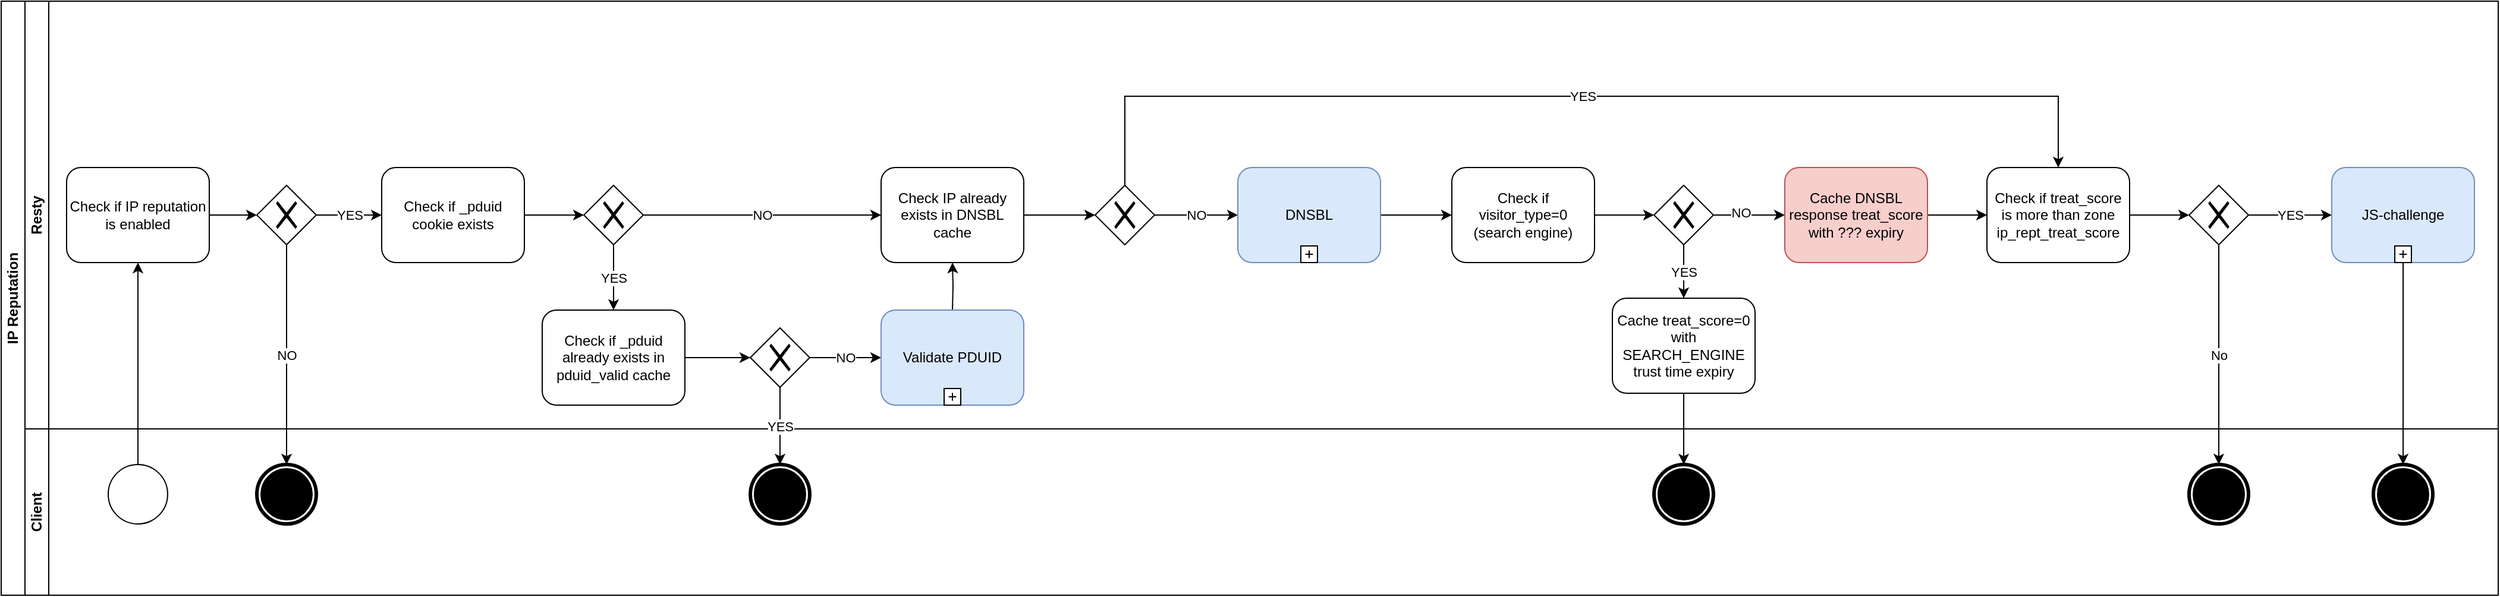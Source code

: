 <mxfile version="14.4.7" type="github" pages="4">
  <diagram id="FM04whXNcfyG1jP_JYNI" name="Main">
    <mxGraphModel dx="2942" dy="1130" grid="1" gridSize="10" guides="1" tooltips="1" connect="1" arrows="1" fold="1" page="1" pageScale="1" pageWidth="850" pageHeight="1100" background="none" math="0" shadow="0">
      <root>
        <mxCell id="0" />
        <mxCell id="1" parent="0" />
        <mxCell id="Lnknif8dTfj-DUFB5nNW-5" value="IP Reputation" style="swimlane;html=1;childLayout=stackLayout;resizeParent=1;resizeParentMax=0;horizontal=0;startSize=20;horizontalStack=0;fontFamily=Helvetica;labelBorderColor=none;labelBackgroundColor=none;whiteSpace=wrap;" parent="1" vertex="1">
          <mxGeometry x="580" y="300" width="2100" height="500" as="geometry" />
        </mxCell>
        <mxCell id="Lnknif8dTfj-DUFB5nNW-11" style="edgeStyle=orthogonalEdgeStyle;rounded=0;orthogonalLoop=1;jettySize=auto;html=1;fontFamily=Helvetica;labelBorderColor=none;labelBackgroundColor=none;" parent="Lnknif8dTfj-DUFB5nNW-5" source="Lnknif8dTfj-DUFB5nNW-9" target="Lnknif8dTfj-DUFB5nNW-10" edge="1">
          <mxGeometry relative="1" as="geometry" />
        </mxCell>
        <mxCell id="Lnknif8dTfj-DUFB5nNW-67" style="edgeStyle=orthogonalEdgeStyle;rounded=0;orthogonalLoop=1;jettySize=auto;html=1;fontFamily=Helvetica;labelBorderColor=none;labelBackgroundColor=none;" parent="Lnknif8dTfj-DUFB5nNW-5" source="Lnknif8dTfj-DUFB5nNW-64" target="Lnknif8dTfj-DUFB5nNW-66" edge="1">
          <mxGeometry relative="1" as="geometry" />
        </mxCell>
        <mxCell id="3L-Kfm5Q9SkvJ-fsHLHz-5" value="No" style="edgeStyle=orthogonalEdgeStyle;rounded=0;orthogonalLoop=1;jettySize=auto;html=1;" parent="Lnknif8dTfj-DUFB5nNW-5" source="3L-Kfm5Q9SkvJ-fsHLHz-2" target="3L-Kfm5Q9SkvJ-fsHLHz-4" edge="1">
          <mxGeometry relative="1" as="geometry" />
        </mxCell>
        <mxCell id="3L-Kfm5Q9SkvJ-fsHLHz-42" style="edgeStyle=orthogonalEdgeStyle;rounded=0;orthogonalLoop=1;jettySize=auto;html=1;" parent="Lnknif8dTfj-DUFB5nNW-5" source="_LtZH-9DGDJM8aVILOaV-12" target="3L-Kfm5Q9SkvJ-fsHLHz-41" edge="1">
          <mxGeometry relative="1" as="geometry">
            <mxPoint x="2025" y="220" as="sourcePoint" />
          </mxGeometry>
        </mxCell>
        <mxCell id="Lnknif8dTfj-DUFB5nNW-7" value="Resty" style="swimlane;html=1;startSize=20;horizontal=0;fontFamily=Helvetica;labelBorderColor=none;labelBackgroundColor=none;whiteSpace=wrap;" parent="Lnknif8dTfj-DUFB5nNW-5" vertex="1">
          <mxGeometry x="20" width="2080" height="360" as="geometry" />
        </mxCell>
        <mxCell id="Lnknif8dTfj-DUFB5nNW-13" style="edgeStyle=orthogonalEdgeStyle;rounded=0;orthogonalLoop=1;jettySize=auto;html=1;fontFamily=Helvetica;labelBorderColor=none;labelBackgroundColor=none;" parent="Lnknif8dTfj-DUFB5nNW-7" source="Lnknif8dTfj-DUFB5nNW-10" target="Lnknif8dTfj-DUFB5nNW-12" edge="1">
          <mxGeometry relative="1" as="geometry" />
        </mxCell>
        <mxCell id="Lnknif8dTfj-DUFB5nNW-10" value="Check if IP reputation is enabled " style="shape=ext;rounded=1;html=1;fontFamily=Helvetica;labelBorderColor=none;labelBackgroundColor=none;whiteSpace=wrap;" parent="Lnknif8dTfj-DUFB5nNW-7" vertex="1">
          <mxGeometry x="35" y="140" width="120" height="80" as="geometry" />
        </mxCell>
        <mxCell id="3L-Kfm5Q9SkvJ-fsHLHz-19" value="YES" style="edgeStyle=orthogonalEdgeStyle;rounded=0;orthogonalLoop=1;jettySize=auto;html=1;" parent="Lnknif8dTfj-DUFB5nNW-7" source="Lnknif8dTfj-DUFB5nNW-12" target="3L-Kfm5Q9SkvJ-fsHLHz-18" edge="1">
          <mxGeometry relative="1" as="geometry" />
        </mxCell>
        <mxCell id="Lnknif8dTfj-DUFB5nNW-12" value="" style="shape=mxgraph.bpmn.shape;html=1;verticalLabelPosition=bottom;labelBackgroundColor=none;verticalAlign=top;align=center;perimeter=rhombusPerimeter;background=gateway;outlineConnect=0;outline=none;symbol=exclusiveGw;fontFamily=Helvetica;labelBorderColor=none;whiteSpace=wrap;" parent="Lnknif8dTfj-DUFB5nNW-7" vertex="1">
          <mxGeometry x="195" y="155" width="50" height="50" as="geometry" />
        </mxCell>
        <mxCell id="Lnknif8dTfj-DUFB5nNW-82" style="edgeStyle=orthogonalEdgeStyle;rounded=0;orthogonalLoop=1;jettySize=auto;html=1;labelBackgroundColor=none;fontFamily=Helvetica;" parent="Lnknif8dTfj-DUFB5nNW-7" source="Lnknif8dTfj-DUFB5nNW-17" target="Lnknif8dTfj-DUFB5nNW-81" edge="1">
          <mxGeometry relative="1" as="geometry" />
        </mxCell>
        <mxCell id="Lnknif8dTfj-DUFB5nNW-17" value="Check IP already exists in DNSBL cache" style="shape=ext;rounded=1;html=1;fontFamily=Helvetica;labelBorderColor=none;labelBackgroundColor=none;whiteSpace=wrap;" parent="Lnknif8dTfj-DUFB5nNW-7" vertex="1">
          <mxGeometry x="720" y="140" width="120" height="80" as="geometry" />
        </mxCell>
        <mxCell id="Lnknif8dTfj-DUFB5nNW-62" style="edgeStyle=orthogonalEdgeStyle;rounded=0;orthogonalLoop=1;jettySize=auto;html=1;fontFamily=Helvetica;labelBorderColor=none;labelBackgroundColor=none;" parent="Lnknif8dTfj-DUFB5nNW-7" source="Lnknif8dTfj-DUFB5nNW-42" target="Lnknif8dTfj-DUFB5nNW-61" edge="1">
          <mxGeometry relative="1" as="geometry" />
        </mxCell>
        <mxCell id="Lnknif8dTfj-DUFB5nNW-42" value="Check if visitor_type=0&lt;br&gt;(search engine)" style="shape=ext;rounded=1;html=1;fontFamily=Helvetica;labelBorderColor=none;labelBackgroundColor=none;whiteSpace=wrap;" parent="Lnknif8dTfj-DUFB5nNW-7" vertex="1">
          <mxGeometry x="1200" y="140" width="120" height="80" as="geometry" />
        </mxCell>
        <mxCell id="Lnknif8dTfj-DUFB5nNW-74" style="edgeStyle=orthogonalEdgeStyle;rounded=0;orthogonalLoop=1;jettySize=auto;html=1;fontFamily=Helvetica;labelBorderColor=none;labelBackgroundColor=none;" parent="Lnknif8dTfj-DUFB5nNW-7" source="Lnknif8dTfj-DUFB5nNW-48" target="Lnknif8dTfj-DUFB5nNW-73" edge="1">
          <mxGeometry relative="1" as="geometry" />
        </mxCell>
        <mxCell id="Lnknif8dTfj-DUFB5nNW-48" value="Cache DNSBL response treat_score with ??? expiry" style="shape=ext;rounded=1;html=1;fontFamily=Helvetica;labelBorderColor=none;labelBackgroundColor=none;whiteSpace=wrap;fillColor=#f8cecc;strokeColor=#b85450;" parent="Lnknif8dTfj-DUFB5nNW-7" vertex="1">
          <mxGeometry x="1480" y="140" width="120" height="80" as="geometry" />
        </mxCell>
        <mxCell id="Lnknif8dTfj-DUFB5nNW-96" style="edgeStyle=orthogonalEdgeStyle;rounded=0;orthogonalLoop=1;jettySize=auto;html=1;labelBackgroundColor=none;fontFamily=Helvetica;" parent="Lnknif8dTfj-DUFB5nNW-7" source="Lnknif8dTfj-DUFB5nNW-61" target="Lnknif8dTfj-DUFB5nNW-48" edge="1">
          <mxGeometry relative="1" as="geometry">
            <mxPoint x="1480" y="180" as="targetPoint" />
          </mxGeometry>
        </mxCell>
        <mxCell id="Lnknif8dTfj-DUFB5nNW-97" value="NO" style="edgeLabel;html=1;align=center;verticalAlign=middle;resizable=0;points=[];fontFamily=Helvetica;" parent="Lnknif8dTfj-DUFB5nNW-96" vertex="1" connectable="0">
          <mxGeometry x="-0.249" y="2" relative="1" as="geometry">
            <mxPoint as="offset" />
          </mxGeometry>
        </mxCell>
        <mxCell id="_LtZH-9DGDJM8aVILOaV-4" value="YES" style="edgeStyle=orthogonalEdgeStyle;rounded=0;orthogonalLoop=1;jettySize=auto;html=1;" parent="Lnknif8dTfj-DUFB5nNW-7" source="Lnknif8dTfj-DUFB5nNW-61" target="Lnknif8dTfj-DUFB5nNW-64" edge="1">
          <mxGeometry relative="1" as="geometry" />
        </mxCell>
        <mxCell id="Lnknif8dTfj-DUFB5nNW-61" value="" style="shape=mxgraph.bpmn.shape;html=1;verticalLabelPosition=bottom;labelBackgroundColor=none;verticalAlign=top;align=center;perimeter=rhombusPerimeter;background=gateway;outlineConnect=0;outline=none;symbol=exclusiveGw;fontFamily=Helvetica;labelBorderColor=none;whiteSpace=wrap;" parent="Lnknif8dTfj-DUFB5nNW-7" vertex="1">
          <mxGeometry x="1370" y="155" width="50" height="50" as="geometry" />
        </mxCell>
        <mxCell id="Lnknif8dTfj-DUFB5nNW-64" value="Cache treat_score=0 with SEARCH_ENGINE trust time expiry " style="shape=ext;rounded=1;html=1;fontFamily=Helvetica;labelBorderColor=none;labelBackgroundColor=none;whiteSpace=wrap;" parent="Lnknif8dTfj-DUFB5nNW-7" vertex="1">
          <mxGeometry x="1335" y="250" width="120" height="80" as="geometry" />
        </mxCell>
        <mxCell id="3L-Kfm5Q9SkvJ-fsHLHz-3" style="edgeStyle=orthogonalEdgeStyle;rounded=0;orthogonalLoop=1;jettySize=auto;html=1;" parent="Lnknif8dTfj-DUFB5nNW-7" source="Lnknif8dTfj-DUFB5nNW-73" target="3L-Kfm5Q9SkvJ-fsHLHz-2" edge="1">
          <mxGeometry relative="1" as="geometry" />
        </mxCell>
        <mxCell id="Lnknif8dTfj-DUFB5nNW-73" value="Check if treat_score is more than zone ip_rept_treat_score" style="shape=ext;rounded=1;html=1;fontFamily=Helvetica;labelBorderColor=none;labelBackgroundColor=none;whiteSpace=wrap;" parent="Lnknif8dTfj-DUFB5nNW-7" vertex="1">
          <mxGeometry x="1650" y="140" width="120" height="80" as="geometry" />
        </mxCell>
        <mxCell id="_LtZH-9DGDJM8aVILOaV-2" value="NO" style="edgeStyle=orthogonalEdgeStyle;rounded=0;orthogonalLoop=1;jettySize=auto;html=1;" parent="Lnknif8dTfj-DUFB5nNW-7" source="Lnknif8dTfj-DUFB5nNW-81" target="_LtZH-9DGDJM8aVILOaV-9" edge="1">
          <mxGeometry relative="1" as="geometry">
            <mxPoint x="1020.0" y="180" as="targetPoint" />
          </mxGeometry>
        </mxCell>
        <mxCell id="Lnknif8dTfj-DUFB5nNW-81" value="" style="shape=mxgraph.bpmn.shape;html=1;verticalLabelPosition=bottom;labelBackgroundColor=#ffffff;verticalAlign=top;align=center;perimeter=rhombusPerimeter;background=gateway;outlineConnect=0;outline=none;symbol=exclusiveGw;fontFamily=Helvetica;" parent="Lnknif8dTfj-DUFB5nNW-7" vertex="1">
          <mxGeometry x="900" y="155" width="50" height="50" as="geometry" />
        </mxCell>
        <mxCell id="3L-Kfm5Q9SkvJ-fsHLHz-9" value="YES" style="edgeStyle=orthogonalEdgeStyle;rounded=0;orthogonalLoop=1;jettySize=auto;html=1;" parent="Lnknif8dTfj-DUFB5nNW-7" source="3L-Kfm5Q9SkvJ-fsHLHz-2" target="_LtZH-9DGDJM8aVILOaV-12" edge="1">
          <mxGeometry relative="1" as="geometry">
            <mxPoint x="1945" y="180" as="targetPoint" />
          </mxGeometry>
        </mxCell>
        <mxCell id="3L-Kfm5Q9SkvJ-fsHLHz-2" value="" style="shape=mxgraph.bpmn.shape;html=1;verticalLabelPosition=bottom;labelBackgroundColor=#ffffff;verticalAlign=top;align=center;perimeter=rhombusPerimeter;background=gateway;outlineConnect=0;outline=none;symbol=exclusiveGw;" parent="Lnknif8dTfj-DUFB5nNW-7" vertex="1">
          <mxGeometry x="1820" y="155" width="50" height="50" as="geometry" />
        </mxCell>
        <mxCell id="8DBAYRj4Cgo4CYcVGYf4-1" style="edgeStyle=orthogonalEdgeStyle;rounded=0;orthogonalLoop=1;jettySize=auto;html=1;" parent="Lnknif8dTfj-DUFB5nNW-7" target="Lnknif8dTfj-DUFB5nNW-17" edge="1">
          <mxGeometry relative="1" as="geometry">
            <mxPoint x="780" y="260" as="sourcePoint" />
          </mxGeometry>
        </mxCell>
        <mxCell id="3L-Kfm5Q9SkvJ-fsHLHz-22" style="edgeStyle=orthogonalEdgeStyle;rounded=0;orthogonalLoop=1;jettySize=auto;html=1;" parent="Lnknif8dTfj-DUFB5nNW-7" source="3L-Kfm5Q9SkvJ-fsHLHz-18" target="3L-Kfm5Q9SkvJ-fsHLHz-21" edge="1">
          <mxGeometry relative="1" as="geometry" />
        </mxCell>
        <mxCell id="3L-Kfm5Q9SkvJ-fsHLHz-18" value="Check if _pduid cookie exists" style="shape=ext;rounded=1;html=1;fontFamily=Helvetica;labelBorderColor=none;labelBackgroundColor=none;whiteSpace=wrap;" parent="Lnknif8dTfj-DUFB5nNW-7" vertex="1">
          <mxGeometry x="300" y="140" width="120" height="80" as="geometry" />
        </mxCell>
        <mxCell id="3L-Kfm5Q9SkvJ-fsHLHz-27" value="YES" style="edgeStyle=orthogonalEdgeStyle;rounded=0;orthogonalLoop=1;jettySize=auto;html=1;" parent="Lnknif8dTfj-DUFB5nNW-7" source="3L-Kfm5Q9SkvJ-fsHLHz-21" target="3L-Kfm5Q9SkvJ-fsHLHz-26" edge="1">
          <mxGeometry relative="1" as="geometry" />
        </mxCell>
        <mxCell id="3L-Kfm5Q9SkvJ-fsHLHz-36" value="NO" style="edgeStyle=orthogonalEdgeStyle;rounded=0;orthogonalLoop=1;jettySize=auto;html=1;" parent="Lnknif8dTfj-DUFB5nNW-7" source="3L-Kfm5Q9SkvJ-fsHLHz-21" target="Lnknif8dTfj-DUFB5nNW-17" edge="1">
          <mxGeometry relative="1" as="geometry" />
        </mxCell>
        <mxCell id="3L-Kfm5Q9SkvJ-fsHLHz-21" value="" style="shape=mxgraph.bpmn.shape;html=1;verticalLabelPosition=bottom;labelBackgroundColor=#ffffff;verticalAlign=top;align=center;perimeter=rhombusPerimeter;background=gateway;outlineConnect=0;outline=none;symbol=exclusiveGw;" parent="Lnknif8dTfj-DUFB5nNW-7" vertex="1">
          <mxGeometry x="470" y="155" width="50" height="50" as="geometry" />
        </mxCell>
        <mxCell id="3L-Kfm5Q9SkvJ-fsHLHz-30" style="edgeStyle=orthogonalEdgeStyle;rounded=0;orthogonalLoop=1;jettySize=auto;html=1;" parent="Lnknif8dTfj-DUFB5nNW-7" source="3L-Kfm5Q9SkvJ-fsHLHz-26" target="3L-Kfm5Q9SkvJ-fsHLHz-29" edge="1">
          <mxGeometry relative="1" as="geometry" />
        </mxCell>
        <mxCell id="3L-Kfm5Q9SkvJ-fsHLHz-26" value="Check if _pduid already exists in pduid_valid cache" style="shape=ext;rounded=1;html=1;fontFamily=Helvetica;labelBorderColor=none;labelBackgroundColor=none;whiteSpace=wrap;" parent="Lnknif8dTfj-DUFB5nNW-7" vertex="1">
          <mxGeometry x="435" y="260" width="120" height="80" as="geometry" />
        </mxCell>
        <mxCell id="3L-Kfm5Q9SkvJ-fsHLHz-35" value="NO" style="edgeStyle=orthogonalEdgeStyle;rounded=0;orthogonalLoop=1;jettySize=auto;html=1;" parent="Lnknif8dTfj-DUFB5nNW-7" source="3L-Kfm5Q9SkvJ-fsHLHz-29" target="8DBAYRj4Cgo4CYcVGYf4-5" edge="1">
          <mxGeometry relative="1" as="geometry">
            <mxPoint x="720" y="300" as="targetPoint" />
          </mxGeometry>
        </mxCell>
        <mxCell id="3L-Kfm5Q9SkvJ-fsHLHz-29" value="" style="shape=mxgraph.bpmn.shape;html=1;verticalLabelPosition=bottom;labelBackgroundColor=#ffffff;verticalAlign=top;align=center;perimeter=rhombusPerimeter;background=gateway;outlineConnect=0;outline=none;symbol=exclusiveGw;" parent="Lnknif8dTfj-DUFB5nNW-7" vertex="1">
          <mxGeometry x="610" y="275" width="50" height="50" as="geometry" />
        </mxCell>
        <mxCell id="_LtZH-9DGDJM8aVILOaV-7" value="YES" style="edgeStyle=orthogonalEdgeStyle;rounded=0;orthogonalLoop=1;jettySize=auto;html=1;entryX=0.5;entryY=0;entryDx=0;entryDy=0;" parent="Lnknif8dTfj-DUFB5nNW-7" source="Lnknif8dTfj-DUFB5nNW-81" target="Lnknif8dTfj-DUFB5nNW-73" edge="1">
          <mxGeometry relative="1" as="geometry">
            <mxPoint x="925.0" y="30" as="targetPoint" />
            <Array as="points">
              <mxPoint x="925" y="80" />
              <mxPoint x="1710" y="80" />
            </Array>
          </mxGeometry>
        </mxCell>
        <mxCell id="_LtZH-9DGDJM8aVILOaV-11" style="edgeStyle=orthogonalEdgeStyle;rounded=0;orthogonalLoop=1;jettySize=auto;html=1;" parent="Lnknif8dTfj-DUFB5nNW-7" source="_LtZH-9DGDJM8aVILOaV-9" target="Lnknif8dTfj-DUFB5nNW-42" edge="1">
          <mxGeometry relative="1" as="geometry" />
        </mxCell>
        <UserObject label="DNSBL" link="data:page/id,mE-E8nr-e-uLJXLUWdjC" id="_LtZH-9DGDJM8aVILOaV-9">
          <mxCell style="html=1;whiteSpace=wrap;rounded=1;dropTarget=0;fillColor=#dae8fc;strokeColor=#6c8ebf;" parent="Lnknif8dTfj-DUFB5nNW-7" vertex="1">
            <mxGeometry x="1020" y="140" width="120" height="80" as="geometry" />
          </mxCell>
        </UserObject>
        <mxCell id="_LtZH-9DGDJM8aVILOaV-10" value="" style="html=1;shape=plus;outlineConnect=0;" parent="_LtZH-9DGDJM8aVILOaV-9" vertex="1">
          <mxGeometry x="0.5" y="1" width="14" height="14" relative="1" as="geometry">
            <mxPoint x="-7" y="-14" as="offset" />
          </mxGeometry>
        </mxCell>
        <UserObject label="JS-challenge" link="data:page/id,acCZPXggkSWonKdyifNn" id="_LtZH-9DGDJM8aVILOaV-12">
          <mxCell style="html=1;whiteSpace=wrap;rounded=1;dropTarget=0;fillColor=#dae8fc;strokeColor=#6c8ebf;" parent="Lnknif8dTfj-DUFB5nNW-7" vertex="1">
            <mxGeometry x="1940" y="140" width="120" height="80" as="geometry" />
          </mxCell>
        </UserObject>
        <mxCell id="_LtZH-9DGDJM8aVILOaV-13" value="" style="html=1;shape=plus;outlineConnect=0;" parent="_LtZH-9DGDJM8aVILOaV-12" vertex="1">
          <mxGeometry x="0.5" y="1" width="14" height="14" relative="1" as="geometry">
            <mxPoint x="-7" y="-14" as="offset" />
          </mxGeometry>
        </mxCell>
        <UserObject label="Validate PDUID" link="data:page/id,QjvDUsxRnpU2SDRxm_fl" id="8DBAYRj4Cgo4CYcVGYf4-5">
          <mxCell style="html=1;whiteSpace=wrap;rounded=1;dropTarget=0;fillColor=#dae8fc;strokeColor=#6c8ebf;" parent="Lnknif8dTfj-DUFB5nNW-7" vertex="1">
            <mxGeometry x="720" y="260" width="120" height="80" as="geometry" />
          </mxCell>
        </UserObject>
        <mxCell id="8DBAYRj4Cgo4CYcVGYf4-6" value="" style="html=1;shape=plus;outlineConnect=0;" parent="8DBAYRj4Cgo4CYcVGYf4-5" vertex="1">
          <mxGeometry x="0.5" y="1" width="14" height="14" relative="1" as="geometry">
            <mxPoint x="-7" y="-14" as="offset" />
          </mxGeometry>
        </mxCell>
        <mxCell id="Lnknif8dTfj-DUFB5nNW-8" value="Client" style="swimlane;html=1;startSize=20;horizontal=0;fontFamily=Helvetica;labelBorderColor=none;labelBackgroundColor=none;whiteSpace=wrap;" parent="Lnknif8dTfj-DUFB5nNW-5" vertex="1">
          <mxGeometry x="20" y="360" width="2080" height="140" as="geometry" />
        </mxCell>
        <mxCell id="Lnknif8dTfj-DUFB5nNW-9" value="" style="shape=mxgraph.bpmn.shape;html=1;verticalLabelPosition=bottom;labelBackgroundColor=none;verticalAlign=top;align=center;perimeter=ellipsePerimeter;outlineConnect=0;outline=standard;symbol=general;fontFamily=Helvetica;labelBorderColor=none;whiteSpace=wrap;" parent="Lnknif8dTfj-DUFB5nNW-8" vertex="1">
          <mxGeometry x="70" y="30" width="50" height="50" as="geometry" />
        </mxCell>
        <mxCell id="Lnknif8dTfj-DUFB5nNW-14" value="" style="shape=mxgraph.bpmn.shape;html=1;verticalLabelPosition=bottom;labelBackgroundColor=none;verticalAlign=top;align=center;perimeter=ellipsePerimeter;outlineConnect=0;outline=end;symbol=terminate;fontFamily=Helvetica;labelBorderColor=none;whiteSpace=wrap;" parent="Lnknif8dTfj-DUFB5nNW-8" vertex="1">
          <mxGeometry x="195" y="30" width="50" height="50" as="geometry" />
        </mxCell>
        <mxCell id="Lnknif8dTfj-DUFB5nNW-66" value="" style="shape=mxgraph.bpmn.shape;html=1;verticalLabelPosition=bottom;labelBackgroundColor=none;verticalAlign=top;align=center;perimeter=ellipsePerimeter;outlineConnect=0;outline=end;symbol=terminate;fontFamily=Helvetica;labelBorderColor=none;whiteSpace=wrap;" parent="Lnknif8dTfj-DUFB5nNW-8" vertex="1">
          <mxGeometry x="1370" y="30" width="50" height="50" as="geometry" />
        </mxCell>
        <mxCell id="3L-Kfm5Q9SkvJ-fsHLHz-4" value="" style="shape=mxgraph.bpmn.shape;html=1;verticalLabelPosition=bottom;labelBackgroundColor=none;verticalAlign=top;align=center;perimeter=ellipsePerimeter;outlineConnect=0;outline=end;symbol=terminate;fontFamily=Helvetica;labelBorderColor=none;whiteSpace=wrap;" parent="Lnknif8dTfj-DUFB5nNW-8" vertex="1">
          <mxGeometry x="1820" y="30" width="50" height="50" as="geometry" />
        </mxCell>
        <mxCell id="3L-Kfm5Q9SkvJ-fsHLHz-32" value="" style="shape=mxgraph.bpmn.shape;html=1;verticalLabelPosition=bottom;labelBackgroundColor=none;verticalAlign=top;align=center;perimeter=ellipsePerimeter;outlineConnect=0;outline=end;symbol=terminate;fontFamily=Helvetica;labelBorderColor=none;whiteSpace=wrap;" parent="Lnknif8dTfj-DUFB5nNW-8" vertex="1">
          <mxGeometry x="610" y="30" width="50" height="50" as="geometry" />
        </mxCell>
        <mxCell id="3L-Kfm5Q9SkvJ-fsHLHz-41" value="" style="shape=mxgraph.bpmn.shape;html=1;verticalLabelPosition=bottom;labelBackgroundColor=none;verticalAlign=top;align=center;perimeter=ellipsePerimeter;outlineConnect=0;outline=end;symbol=terminate;fontFamily=Helvetica;labelBorderColor=none;whiteSpace=wrap;" parent="Lnknif8dTfj-DUFB5nNW-8" vertex="1">
          <mxGeometry x="1975" y="30" width="50" height="50" as="geometry" />
        </mxCell>
        <mxCell id="Lnknif8dTfj-DUFB5nNW-57" style="edgeStyle=orthogonalEdgeStyle;rounded=0;orthogonalLoop=1;jettySize=auto;html=1;fontFamily=Helvetica;labelBorderColor=none;labelBackgroundColor=none;" parent="Lnknif8dTfj-DUFB5nNW-5" edge="1">
          <mxGeometry relative="1" as="geometry">
            <mxPoint x="1165" y="450" as="sourcePoint" />
          </mxGeometry>
        </mxCell>
        <mxCell id="3L-Kfm5Q9SkvJ-fsHLHz-34" value="YES" style="edgeStyle=orthogonalEdgeStyle;rounded=0;orthogonalLoop=1;jettySize=auto;html=1;" parent="Lnknif8dTfj-DUFB5nNW-5" source="3L-Kfm5Q9SkvJ-fsHLHz-29" target="3L-Kfm5Q9SkvJ-fsHLHz-32" edge="1">
          <mxGeometry relative="1" as="geometry" />
        </mxCell>
        <mxCell id="_LtZH-9DGDJM8aVILOaV-8" value="NO" style="edgeStyle=orthogonalEdgeStyle;rounded=0;orthogonalLoop=1;jettySize=auto;html=1;" parent="Lnknif8dTfj-DUFB5nNW-5" source="Lnknif8dTfj-DUFB5nNW-12" target="Lnknif8dTfj-DUFB5nNW-14" edge="1">
          <mxGeometry relative="1" as="geometry" />
        </mxCell>
      </root>
    </mxGraphModel>
  </diagram>
  <diagram id="mE-E8nr-e-uLJXLUWdjC" name="DNSBL">
    <mxGraphModel dx="3461" dy="1329" grid="1" gridSize="10" guides="1" tooltips="1" connect="1" arrows="1" fold="1" page="1" pageScale="1" pageWidth="1169" pageHeight="827" math="0" shadow="0">
      <root>
        <mxCell id="FL4qtChPir1x1vCs4IFo-0" />
        <mxCell id="FL4qtChPir1x1vCs4IFo-1" parent="FL4qtChPir1x1vCs4IFo-0" />
        <mxCell id="-1qGa8jCj9bo05T3ZsCk-0" value="DNSBL" style="swimlane;html=1;childLayout=stackLayout;resizeParent=1;resizeParentMax=0;horizontal=0;startSize=20;horizontalStack=0;" vertex="1" parent="FL4qtChPir1x1vCs4IFo-1">
          <mxGeometry x="104" y="293" width="960" height="240" as="geometry" />
        </mxCell>
        <mxCell id="-1qGa8jCj9bo05T3ZsCk-1" value="Nameserver" style="swimlane;html=1;startSize=20;horizontal=0;" vertex="1" parent="-1qGa8jCj9bo05T3ZsCk-0">
          <mxGeometry x="20" width="940" height="120" as="geometry" />
        </mxCell>
        <mxCell id="a2twxz5E3KHikuRqJYDL-0" value="DNSBL" style="shape=ext;rounded=1;html=1;fontFamily=Helvetica;labelBorderColor=none;labelBackgroundColor=none;whiteSpace=wrap;" vertex="1" parent="-1qGa8jCj9bo05T3ZsCk-1">
          <mxGeometry x="405" y="16" width="120" height="80" as="geometry" />
        </mxCell>
        <mxCell id="-1qGa8jCj9bo05T3ZsCk-2" value="Resty" style="swimlane;html=1;startSize=20;horizontal=0;" vertex="1" parent="-1qGa8jCj9bo05T3ZsCk-0">
          <mxGeometry x="20" y="120" width="940" height="120" as="geometry" />
        </mxCell>
        <mxCell id="a2twxz5E3KHikuRqJYDL-1" value="" style="shape=mxgraph.bpmn.shape;html=1;verticalLabelPosition=bottom;labelBackgroundColor=none;verticalAlign=top;align=center;perimeter=rhombusPerimeter;background=gateway;outlineConnect=0;outline=none;symbol=exclusiveGw;fontFamily=Helvetica;labelBorderColor=none;whiteSpace=wrap;" vertex="1" parent="-1qGa8jCj9bo05T3ZsCk-2">
          <mxGeometry x="150" y="31" width="50" height="50" as="geometry" />
        </mxCell>
        <mxCell id="a2twxz5E3KHikuRqJYDL-3" value="Construct DNSBL query name" style="shape=ext;rounded=1;html=1;fontFamily=Helvetica;labelBorderColor=none;labelBackgroundColor=none;whiteSpace=wrap;" vertex="1" parent="-1qGa8jCj9bo05T3ZsCk-2">
          <mxGeometry x="115" y="16" width="120" height="80" as="geometry" />
        </mxCell>
        <mxCell id="a2twxz5E3KHikuRqJYDL-4" value="Perform DNSBL lookup" style="shape=ext;rounded=1;html=1;fontFamily=Helvetica;labelBorderColor=none;labelBackgroundColor=none;whiteSpace=wrap;" vertex="1" parent="-1qGa8jCj9bo05T3ZsCk-2">
          <mxGeometry x="315" y="16" width="120" height="80" as="geometry" />
        </mxCell>
        <mxCell id="a2twxz5E3KHikuRqJYDL-6" value="Check if DNSBL lookup has response " style="shape=ext;rounded=1;html=1;fontFamily=Helvetica;labelBorderColor=none;labelBackgroundColor=none;whiteSpace=wrap;" vertex="1" parent="-1qGa8jCj9bo05T3ZsCk-2">
          <mxGeometry x="495" y="16" width="120" height="80" as="geometry" />
        </mxCell>
        <mxCell id="a2twxz5E3KHikuRqJYDL-2" style="edgeStyle=orthogonalEdgeStyle;rounded=0;orthogonalLoop=1;jettySize=auto;html=1;fontFamily=Helvetica;labelBorderColor=none;labelBackgroundColor=none;" edge="1" source="a2twxz5E3KHikuRqJYDL-3" target="a2twxz5E3KHikuRqJYDL-4" parent="-1qGa8jCj9bo05T3ZsCk-2">
          <mxGeometry relative="1" as="geometry">
            <mxPoint x="-82.5" y="-304" as="targetPoint" />
          </mxGeometry>
        </mxCell>
        <mxCell id="a2twxz5E3KHikuRqJYDL-14" style="edgeStyle=orthogonalEdgeStyle;rounded=0;orthogonalLoop=1;jettySize=auto;html=1;" edge="1" parent="-1qGa8jCj9bo05T3ZsCk-2" source="a2twxz5E3KHikuRqJYDL-7" target="a2twxz5E3KHikuRqJYDL-13">
          <mxGeometry relative="1" as="geometry" />
        </mxCell>
        <mxCell id="a2twxz5E3KHikuRqJYDL-7" value="Parse DNSBL response" style="shape=ext;rounded=1;html=1;fontFamily=Helvetica;labelBorderColor=none;labelBackgroundColor=none;whiteSpace=wrap;" vertex="1" parent="-1qGa8jCj9bo05T3ZsCk-2">
          <mxGeometry x="670" y="16" width="120" height="80" as="geometry" />
        </mxCell>
        <mxCell id="a2twxz5E3KHikuRqJYDL-5" style="edgeStyle=orthogonalEdgeStyle;rounded=0;orthogonalLoop=1;jettySize=auto;html=1;labelBackgroundColor=none;fontFamily=Helvetica;" edge="1" source="a2twxz5E3KHikuRqJYDL-6" target="a2twxz5E3KHikuRqJYDL-7" parent="-1qGa8jCj9bo05T3ZsCk-2">
          <mxGeometry relative="1" as="geometry" />
        </mxCell>
        <mxCell id="a2twxz5E3KHikuRqJYDL-12" style="edgeStyle=orthogonalEdgeStyle;rounded=0;orthogonalLoop=1;jettySize=auto;html=1;" edge="1" parent="-1qGa8jCj9bo05T3ZsCk-2" source="a2twxz5E3KHikuRqJYDL-11" target="a2twxz5E3KHikuRqJYDL-3">
          <mxGeometry relative="1" as="geometry" />
        </mxCell>
        <mxCell id="a2twxz5E3KHikuRqJYDL-11" value="" style="shape=mxgraph.bpmn.shape;html=1;verticalLabelPosition=bottom;labelBackgroundColor=#ffffff;verticalAlign=top;align=center;perimeter=ellipsePerimeter;outlineConnect=0;outline=standard;symbol=general;" vertex="1" parent="-1qGa8jCj9bo05T3ZsCk-2">
          <mxGeometry x="26" y="31" width="50" height="50" as="geometry" />
        </mxCell>
        <mxCell id="a2twxz5E3KHikuRqJYDL-13" value="" style="shape=mxgraph.bpmn.shape;html=1;verticalLabelPosition=bottom;labelBackgroundColor=#ffffff;verticalAlign=top;align=center;perimeter=ellipsePerimeter;outlineConnect=0;outline=end;symbol=terminate;" vertex="1" parent="-1qGa8jCj9bo05T3ZsCk-2">
          <mxGeometry x="846" y="31" width="50" height="50" as="geometry" />
        </mxCell>
        <mxCell id="a2twxz5E3KHikuRqJYDL-8" style="edgeStyle=orthogonalEdgeStyle;rounded=0;orthogonalLoop=1;jettySize=auto;html=1;entryX=0;entryY=0.5;entryDx=0;entryDy=0;fontFamily=Helvetica;labelBorderColor=none;labelBackgroundColor=none;" edge="1" source="a2twxz5E3KHikuRqJYDL-4" target="a2twxz5E3KHikuRqJYDL-0" parent="-1qGa8jCj9bo05T3ZsCk-0">
          <mxGeometry relative="1" as="geometry" />
        </mxCell>
        <mxCell id="a2twxz5E3KHikuRqJYDL-10" style="edgeStyle=orthogonalEdgeStyle;rounded=0;orthogonalLoop=1;jettySize=auto;html=1;" edge="1" parent="-1qGa8jCj9bo05T3ZsCk-0" source="a2twxz5E3KHikuRqJYDL-0" target="a2twxz5E3KHikuRqJYDL-6">
          <mxGeometry relative="1" as="geometry">
            <Array as="points">
              <mxPoint x="575" y="56" />
            </Array>
          </mxGeometry>
        </mxCell>
      </root>
    </mxGraphModel>
  </diagram>
  <diagram id="acCZPXggkSWonKdyifNn" name="JS-challenge">
    <mxGraphModel dx="2029" dy="779" grid="1" gridSize="10" guides="1" tooltips="1" connect="1" arrows="1" fold="1" page="1" pageScale="1" pageWidth="1169" pageHeight="827" math="0" shadow="0">
      <root>
        <mxCell id="SMHBNxG1IvavvXgXOWmu-0" />
        <mxCell id="SMHBNxG1IvavvXgXOWmu-1" parent="SMHBNxG1IvavvXgXOWmu-0" />
        <mxCell id="SMHBNxG1IvavvXgXOWmu-2" value="JS-challenge" style="swimlane;html=1;childLayout=stackLayout;resizeParent=1;resizeParentMax=0;horizontal=0;startSize=20;horizontalStack=0;" vertex="1" parent="SMHBNxG1IvavvXgXOWmu-1">
          <mxGeometry x="345" y="234" width="480" height="240" as="geometry" />
        </mxCell>
        <mxCell id="SMHBNxG1IvavvXgXOWmu-3" value="Resty(Response)" style="swimlane;html=1;startSize=20;horizontal=0;" vertex="1" parent="SMHBNxG1IvavvXgXOWmu-2">
          <mxGeometry x="20" width="460" height="120" as="geometry" />
        </mxCell>
        <mxCell id="SMHBNxG1IvavvXgXOWmu-4" value="Resty(Challenge)" style="swimlane;html=1;startSize=20;horizontal=0;" vertex="1" parent="SMHBNxG1IvavvXgXOWmu-2">
          <mxGeometry x="20" y="120" width="460" height="120" as="geometry" />
        </mxCell>
      </root>
    </mxGraphModel>
  </diagram>
  <diagram id="QjvDUsxRnpU2SDRxm_fl" name="Validate PUID">
    <mxGraphModel dx="2942" dy="1130" grid="1" gridSize="10" guides="1" tooltips="1" connect="1" arrows="1" fold="1" page="1" pageScale="1" pageWidth="1169" pageHeight="827" math="0" shadow="0">
      <root>
        <mxCell id="9eFZn2yE8RPww_Kog8a--0" />
        <mxCell id="9eFZn2yE8RPww_Kog8a--1" parent="9eFZn2yE8RPww_Kog8a--0" />
        <mxCell id="9eFZn2yE8RPww_Kog8a--2" value="Validate PUID" style="swimlane;html=1;childLayout=stackLayout;resizeParent=1;resizeParentMax=0;horizontal=0;startSize=20;horizontalStack=0;" vertex="1" parent="9eFZn2yE8RPww_Kog8a--1">
          <mxGeometry x="345" y="354" width="480" height="120" as="geometry" />
        </mxCell>
        <mxCell id="9eFZn2yE8RPww_Kog8a--3" value="Resty" style="swimlane;html=1;startSize=20;horizontal=0;" vertex="1" parent="9eFZn2yE8RPww_Kog8a--2">
          <mxGeometry x="20" width="460" height="120" as="geometry" />
        </mxCell>
        <mxCell id="QW5cyz7vr9VFlG2i-6MG-0" value="YES" style="edgeStyle=orthogonalEdgeStyle;rounded=0;orthogonalLoop=1;jettySize=auto;html=1;" edge="1" parent="9eFZn2yE8RPww_Kog8a--1" source="QW5cyz7vr9VFlG2i-6MG-1" target="QW5cyz7vr9VFlG2i-6MG-2">
          <mxGeometry relative="1" as="geometry" />
        </mxCell>
        <mxCell id="QW5cyz7vr9VFlG2i-6MG-1" value="" style="shape=mxgraph.bpmn.shape;html=1;verticalLabelPosition=bottom;labelBackgroundColor=#ffffff;verticalAlign=top;align=center;perimeter=rhombusPerimeter;background=gateway;outlineConnect=0;outline=none;symbol=exclusiveGw;" vertex="1" parent="9eFZn2yE8RPww_Kog8a--1">
          <mxGeometry x="410" y="85" width="50" height="50" as="geometry" />
        </mxCell>
        <mxCell id="QW5cyz7vr9VFlG2i-6MG-2" value="Cache _pdudi in pduid_valid cache with PDUID_CACHE expiry" style="shape=ext;rounded=1;html=1;fontFamily=Helvetica;labelBorderColor=none;labelBackgroundColor=none;whiteSpace=wrap;" vertex="1" parent="9eFZn2yE8RPww_Kog8a--1">
          <mxGeometry x="525" y="70" width="120" height="80" as="geometry" />
        </mxCell>
        <mxCell id="QW5cyz7vr9VFlG2i-6MG-3" value="" style="shape=mxgraph.bpmn.shape;html=1;verticalLabelPosition=bottom;labelBackgroundColor=none;verticalAlign=top;align=center;perimeter=ellipsePerimeter;outlineConnect=0;outline=end;symbol=terminate;fontFamily=Helvetica;labelBorderColor=none;whiteSpace=wrap;" vertex="1" parent="9eFZn2yE8RPww_Kog8a--1">
          <mxGeometry x="560" y="200" width="50" height="50" as="geometry" />
        </mxCell>
        <mxCell id="QW5cyz7vr9VFlG2i-6MG-4" style="edgeStyle=orthogonalEdgeStyle;rounded=0;orthogonalLoop=1;jettySize=auto;html=1;" edge="1" parent="9eFZn2yE8RPww_Kog8a--1" source="QW5cyz7vr9VFlG2i-6MG-2" target="QW5cyz7vr9VFlG2i-6MG-3">
          <mxGeometry relative="1" as="geometry" />
        </mxCell>
      </root>
    </mxGraphModel>
  </diagram>
</mxfile>
